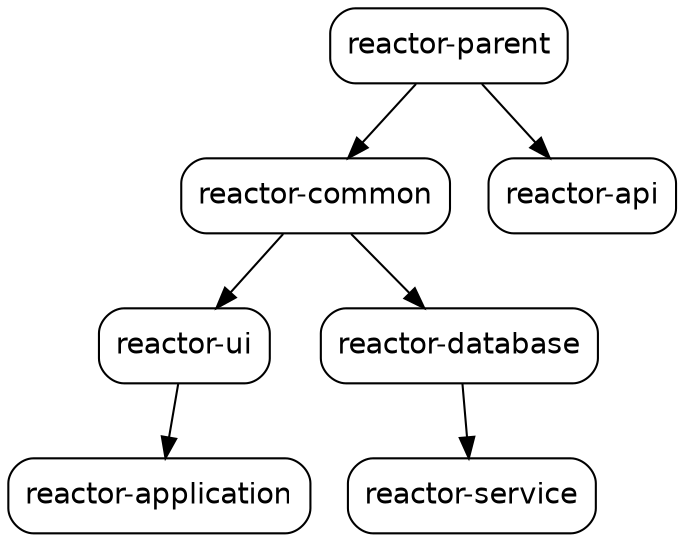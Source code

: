 digraph "G" {
  node [shape="box",style="rounded",fontname="Helvetica",fontsize="14"]
  edge [fontsize="10",fontname="Helvetica"]

  // Node Definitions:
  "com.github.ferstl:reactor-ui"[label=<reactor-ui>]
  "com.github.ferstl:reactor-application"[label=<reactor-application>]
  "com.github.ferstl:reactor-database"[label=<reactor-database>]
  "com.github.ferstl:reactor-service"[label=<reactor-service>]
  "com.github.ferstl:reactor-common"[label=<reactor-common>]
  "com.github.ferstl:reactor-parent"[label=<reactor-parent>]
  "com.github.ferstl:reactor-api"[label=<reactor-api>]

  // Edge Definitions:
  "com.github.ferstl:reactor-ui" -> "com.github.ferstl:reactor-application"[style="solid"]
  "com.github.ferstl:reactor-database" -> "com.github.ferstl:reactor-service"[style="solid"]
  "com.github.ferstl:reactor-common" -> "com.github.ferstl:reactor-database"[style="solid"]
  "com.github.ferstl:reactor-common" -> "com.github.ferstl:reactor-ui"[style="solid"]
  "com.github.ferstl:reactor-parent" -> "com.github.ferstl:reactor-api"[style="solid"]
  "com.github.ferstl:reactor-parent" -> "com.github.ferstl:reactor-common"[style="solid"]
}